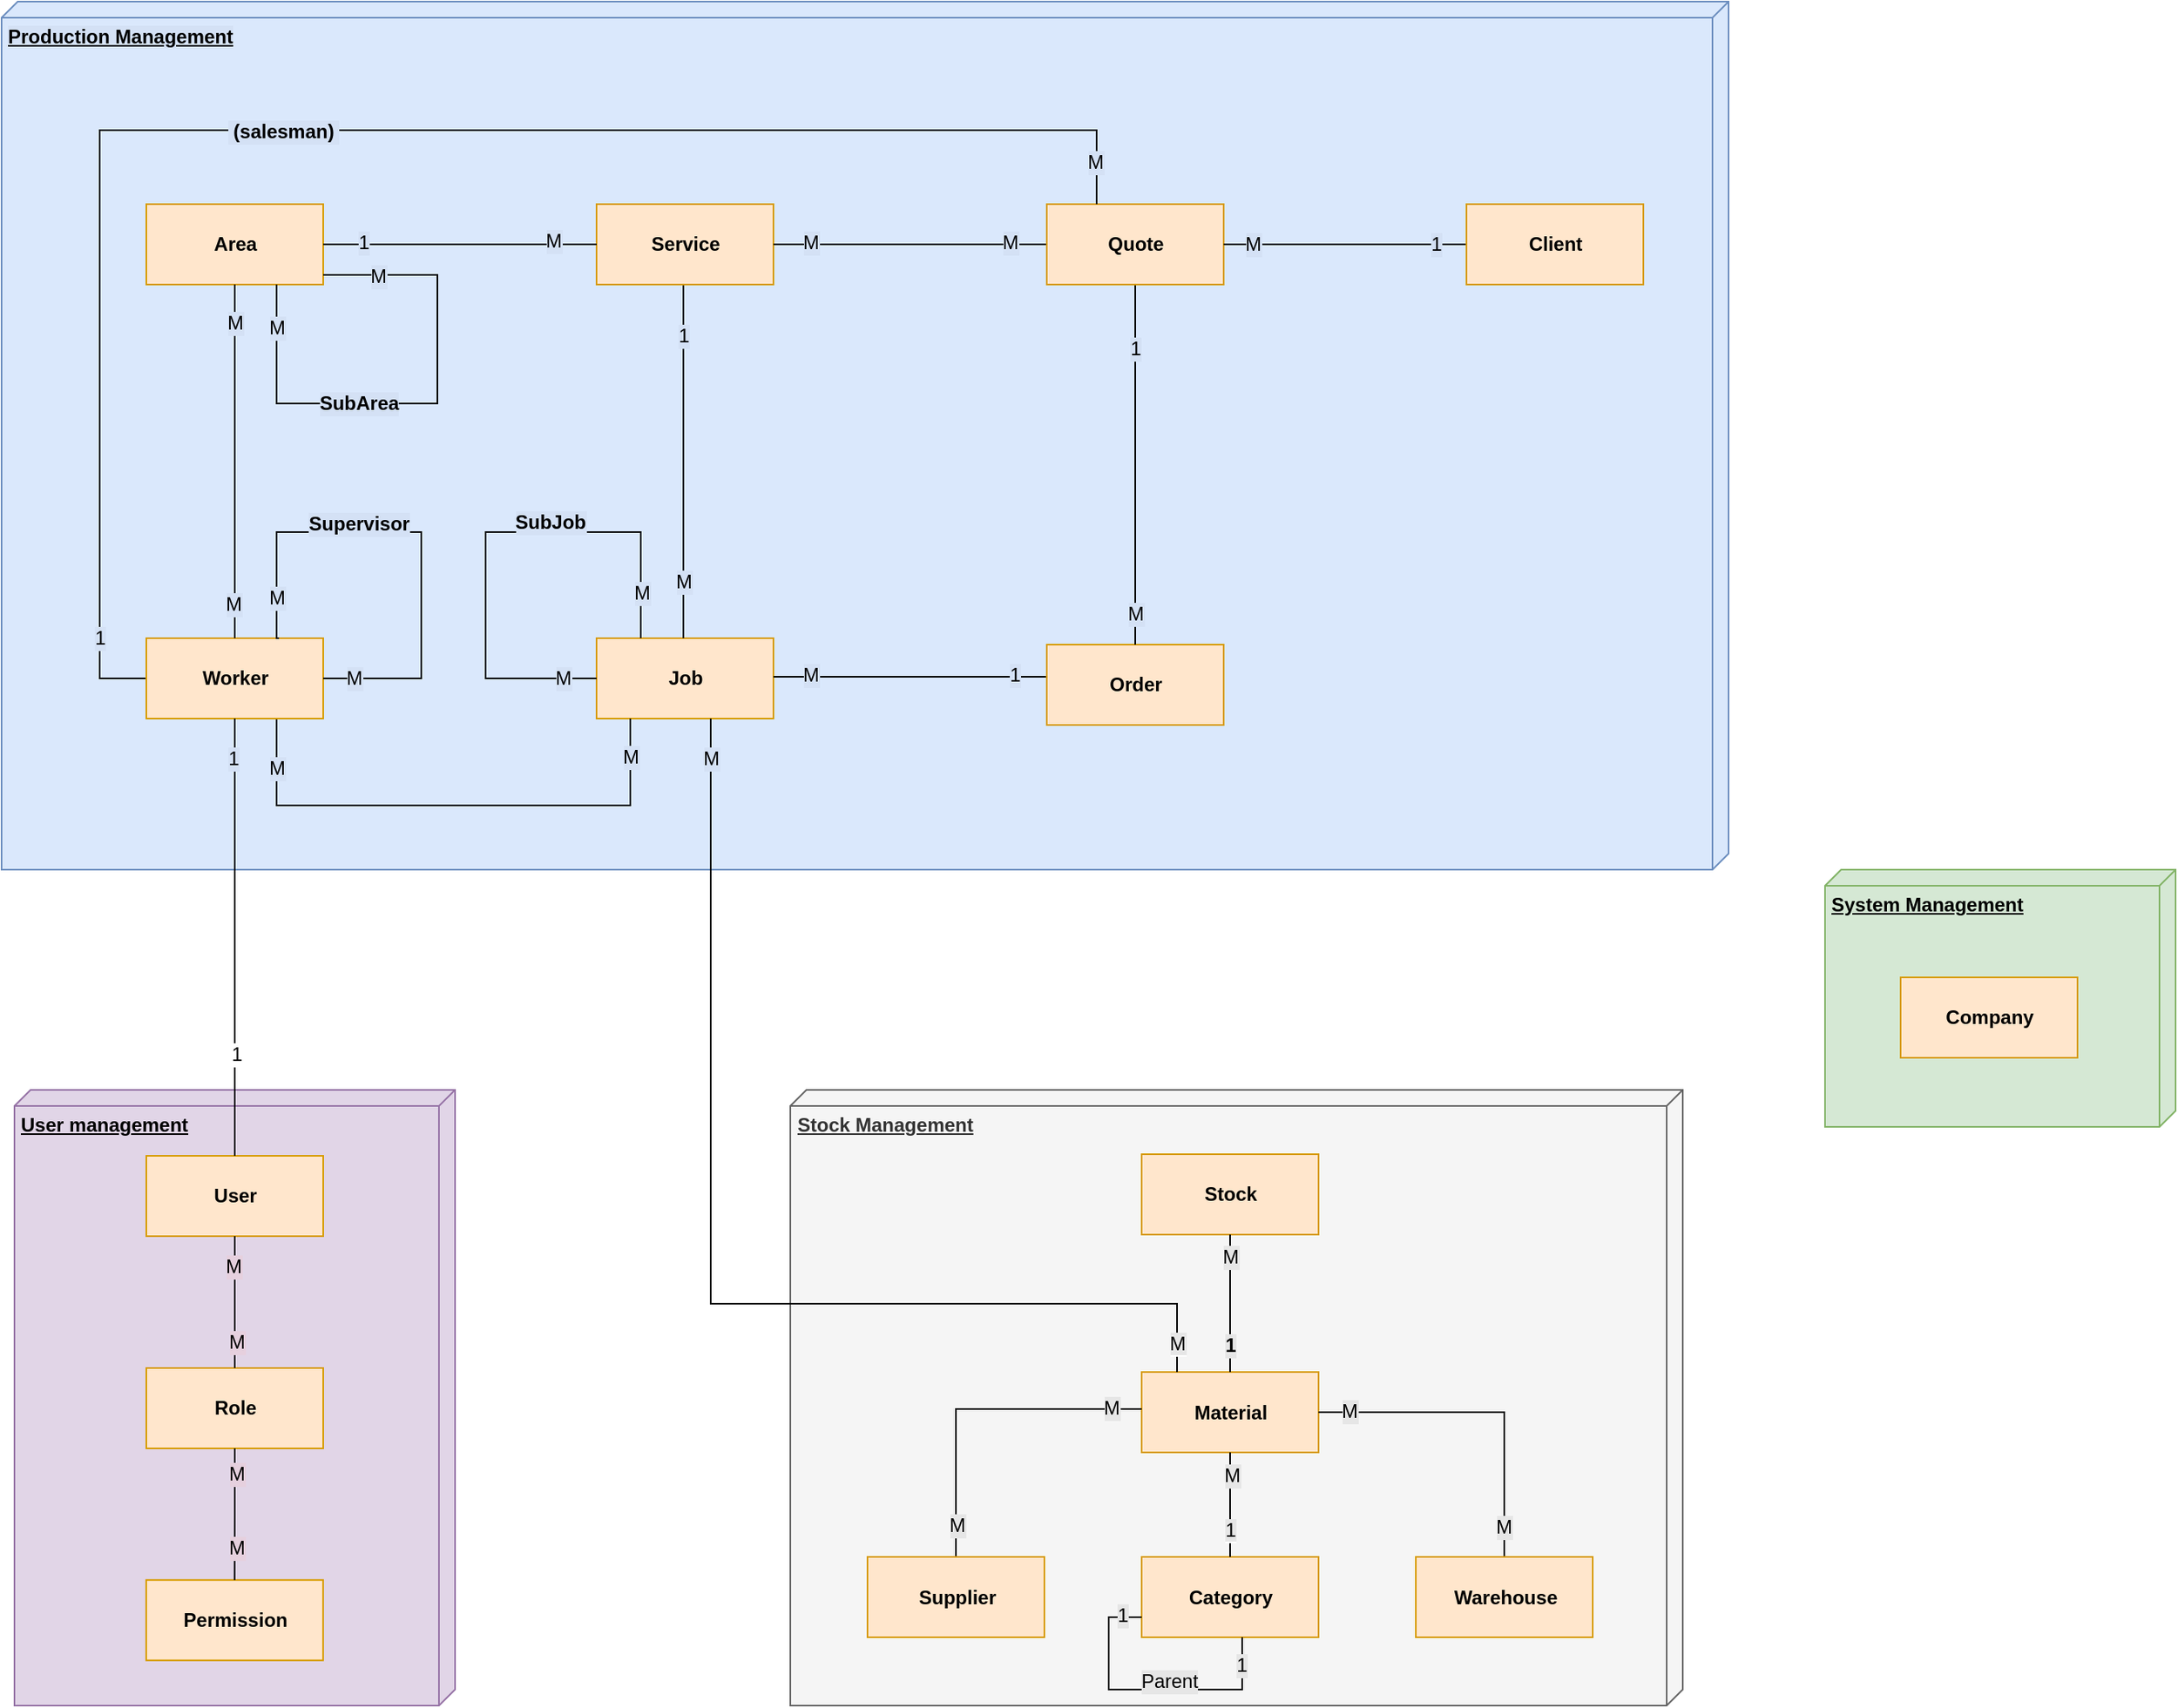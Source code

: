 <mxfile version="11.1.4" type="device"><diagram id="My_2AAiKvBKnPLcmoKhm" name="Page-1"><mxGraphModel dx="946" dy="651" grid="1" gridSize="10" guides="1" tooltips="1" connect="1" arrows="1" fold="1" page="1" pageScale="1" pageWidth="1100" pageHeight="850" math="0" shadow="0"><root><mxCell id="0"/><mxCell id="1" parent="0"/><mxCell id="jiodMBh4SuQlPET81OXn-183" value="" style="group" parent="1" vertex="1" connectable="0"><mxGeometry x="86" y="80" width="1074" height="540" as="geometry"/></mxCell><mxCell id="jiodMBh4SuQlPET81OXn-176" value="&lt;b style=&quot;background-color: rgb(212 , 225 , 245)&quot;&gt;Production Management&lt;/b&gt;" style="verticalAlign=top;align=left;spacingTop=8;spacingLeft=2;spacingRight=12;shape=cube;size=10;direction=south;fontStyle=4;html=1;labelBackgroundColor=#E6E6E6;fillColor=#dae8fc;strokeColor=#6c8ebf;" parent="jiodMBh4SuQlPET81OXn-183" vertex="1"><mxGeometry width="1074" height="540" as="geometry"/></mxCell><mxCell id="jiodMBh4SuQlPET81OXn-5" value="Area" style="html=1;fillColor=#ffe6cc;strokeColor=#d79b00;fontStyle=1" parent="jiodMBh4SuQlPET81OXn-183" vertex="1"><mxGeometry x="90" y="126" width="110" height="50" as="geometry"/></mxCell><mxCell id="jiodMBh4SuQlPET81OXn-6" value="Job" style="html=1;fillColor=#ffe6cc;strokeColor=#d79b00;fontStyle=1" parent="jiodMBh4SuQlPET81OXn-183" vertex="1"><mxGeometry x="370" y="396" width="110" height="50" as="geometry"/></mxCell><mxCell id="jiodMBh4SuQlPET81OXn-29" style="edgeStyle=orthogonalEdgeStyle;rounded=0;orthogonalLoop=1;jettySize=auto;html=1;exitX=0.5;exitY=1;exitDx=0;exitDy=0;startArrow=none;startFill=0;endArrow=none;endFill=0;" parent="jiodMBh4SuQlPET81OXn-183" source="jiodMBh4SuQlPET81OXn-7" target="jiodMBh4SuQlPET81OXn-6" edge="1"><mxGeometry relative="1" as="geometry"><Array as="points"><mxPoint x="424" y="176"/></Array></mxGeometry></mxCell><mxCell id="jiodMBh4SuQlPET81OXn-30" value="M" style="text;html=1;resizable=0;points=[];align=center;verticalAlign=middle;labelBackgroundColor=#D4E1F5;" parent="jiodMBh4SuQlPET81OXn-29" vertex="1" connectable="0"><mxGeometry x="0.68" y="2" relative="1" as="geometry"><mxPoint x="-2" as="offset"/></mxGeometry></mxCell><mxCell id="jiodMBh4SuQlPET81OXn-31" value="1" style="text;html=1;resizable=0;points=[];align=center;verticalAlign=middle;labelBackgroundColor=#D4E1F5;" parent="jiodMBh4SuQlPET81OXn-29" vertex="1" connectable="0"><mxGeometry x="-0.7" y="1" relative="1" as="geometry"><mxPoint x="-1" as="offset"/></mxGeometry></mxCell><mxCell id="jiodMBh4SuQlPET81OXn-7" value="Service" style="html=1;fillColor=#ffe6cc;strokeColor=#d79b00;fontStyle=1" parent="jiodMBh4SuQlPET81OXn-183" vertex="1"><mxGeometry x="370" y="126" width="110" height="50" as="geometry"/></mxCell><mxCell id="jiodMBh4SuQlPET81OXn-26" style="edgeStyle=orthogonalEdgeStyle;rounded=0;orthogonalLoop=1;jettySize=auto;html=1;startArrow=none;startFill=0;endArrow=none;endFill=0;" parent="jiodMBh4SuQlPET81OXn-183" source="jiodMBh4SuQlPET81OXn-8" target="jiodMBh4SuQlPET81OXn-6" edge="1"><mxGeometry relative="1" as="geometry"><Array as="points"><mxPoint x="541" y="420"/><mxPoint x="541" y="420"/></Array></mxGeometry></mxCell><mxCell id="jiodMBh4SuQlPET81OXn-27" value="M" style="text;html=1;resizable=0;points=[];align=center;verticalAlign=middle;labelBackgroundColor=#D4E1F5;" parent="jiodMBh4SuQlPET81OXn-26" vertex="1" connectable="0"><mxGeometry x="0.812" relative="1" as="geometry"><mxPoint x="7" y="-1" as="offset"/></mxGeometry></mxCell><mxCell id="jiodMBh4SuQlPET81OXn-28" value="1" style="text;html=1;resizable=0;points=[];align=center;verticalAlign=middle;labelBackgroundColor=#D4E1F5;" parent="jiodMBh4SuQlPET81OXn-26" vertex="1" connectable="0"><mxGeometry x="-0.8" y="1" relative="1" as="geometry"><mxPoint x="-3" y="-2" as="offset"/></mxGeometry></mxCell><mxCell id="jiodMBh4SuQlPET81OXn-8" value="Order" style="html=1;fillColor=#ffe6cc;strokeColor=#d79b00;fontStyle=1" parent="jiodMBh4SuQlPET81OXn-183" vertex="1"><mxGeometry x="650" y="400" width="110" height="50" as="geometry"/></mxCell><mxCell id="jiodMBh4SuQlPET81OXn-11" style="edgeStyle=orthogonalEdgeStyle;rounded=0;orthogonalLoop=1;jettySize=auto;html=1;endArrow=none;endFill=0;startArrow=none;startFill=0;" parent="jiodMBh4SuQlPET81OXn-183" source="jiodMBh4SuQlPET81OXn-9" target="jiodMBh4SuQlPET81OXn-7" edge="1"><mxGeometry relative="1" as="geometry"/></mxCell><mxCell id="jiodMBh4SuQlPET81OXn-21" value="M" style="text;html=1;resizable=0;points=[];align=center;verticalAlign=middle;labelBackgroundColor=#D4E1F5;" parent="jiodMBh4SuQlPET81OXn-11" vertex="1" connectable="0"><mxGeometry x="0.682" y="1" relative="1" as="geometry"><mxPoint x="-4" y="-2" as="offset"/></mxGeometry></mxCell><mxCell id="jiodMBh4SuQlPET81OXn-22" value="M" style="text;html=1;resizable=0;points=[];align=center;verticalAlign=middle;labelBackgroundColor=#D4E1F5;" parent="jiodMBh4SuQlPET81OXn-11" vertex="1" connectable="0"><mxGeometry x="-0.694" relative="1" as="geometry"><mxPoint x="3" y="-1" as="offset"/></mxGeometry></mxCell><mxCell id="jiodMBh4SuQlPET81OXn-23" style="edgeStyle=orthogonalEdgeStyle;rounded=0;orthogonalLoop=1;jettySize=auto;html=1;exitX=0.5;exitY=1;exitDx=0;exitDy=0;startArrow=none;startFill=0;endArrow=none;endFill=0;" parent="jiodMBh4SuQlPET81OXn-183" source="jiodMBh4SuQlPET81OXn-9" target="jiodMBh4SuQlPET81OXn-8" edge="1"><mxGeometry relative="1" as="geometry"/></mxCell><mxCell id="jiodMBh4SuQlPET81OXn-24" value="M" style="text;html=1;resizable=0;points=[];align=center;verticalAlign=middle;labelBackgroundColor=#D4E1F5;" parent="jiodMBh4SuQlPET81OXn-23" vertex="1" connectable="0"><mxGeometry x="0.66" y="1" relative="1" as="geometry"><mxPoint x="-1.5" y="18.5" as="offset"/></mxGeometry></mxCell><mxCell id="jiodMBh4SuQlPET81OXn-25" value="1" style="text;html=1;resizable=0;points=[];align=center;verticalAlign=middle;labelBackgroundColor=#D4E1F5;" parent="jiodMBh4SuQlPET81OXn-23" vertex="1" connectable="0"><mxGeometry x="-0.66" y="2" relative="1" as="geometry"><mxPoint x="-2" y="2" as="offset"/></mxGeometry></mxCell><mxCell id="jiodMBh4SuQlPET81OXn-9" value="Quote" style="html=1;fillColor=#ffe6cc;strokeColor=#d79b00;fontStyle=1" parent="jiodMBh4SuQlPET81OXn-183" vertex="1"><mxGeometry x="650" y="126" width="110" height="50" as="geometry"/></mxCell><mxCell id="jiodMBh4SuQlPET81OXn-12" style="edgeStyle=orthogonalEdgeStyle;rounded=0;orthogonalLoop=1;jettySize=auto;html=1;startArrow=none;startFill=0;endArrow=none;endFill=0;" parent="jiodMBh4SuQlPET81OXn-183" source="jiodMBh4SuQlPET81OXn-5" target="jiodMBh4SuQlPET81OXn-7" edge="1"><mxGeometry relative="1" as="geometry"/></mxCell><mxCell id="jiodMBh4SuQlPET81OXn-19" value="1" style="text;html=1;resizable=0;points=[];align=center;verticalAlign=middle;labelBackgroundColor=#D4E1F5;" parent="jiodMBh4SuQlPET81OXn-12" vertex="1" connectable="0"><mxGeometry x="-0.757" y="3" relative="1" as="geometry"><mxPoint x="4" y="2" as="offset"/></mxGeometry></mxCell><mxCell id="jiodMBh4SuQlPET81OXn-20" value="M" style="text;html=1;resizable=0;points=[];align=center;verticalAlign=middle;labelBackgroundColor=#D4E1F5;" parent="jiodMBh4SuQlPET81OXn-12" vertex="1" connectable="0"><mxGeometry x="0.7" y="2" relative="1" as="geometry"><mxPoint x="-2" as="offset"/></mxGeometry></mxCell><mxCell id="jiodMBh4SuQlPET81OXn-15" style="edgeStyle=orthogonalEdgeStyle;rounded=0;orthogonalLoop=1;jettySize=auto;html=1;startArrow=none;startFill=0;endArrow=none;endFill=0;" parent="jiodMBh4SuQlPET81OXn-183" source="jiodMBh4SuQlPET81OXn-5" target="jiodMBh4SuQlPET81OXn-5" edge="1"><mxGeometry relative="1" as="geometry"><mxPoint x="300" y="66" as="sourcePoint"/><mxPoint x="270" y="11" as="targetPoint"/><Array as="points"><mxPoint x="271" y="170"/><mxPoint x="271" y="250"/><mxPoint x="171" y="250"/></Array></mxGeometry></mxCell><mxCell id="jiodMBh4SuQlPET81OXn-16" value="SubArea" style="text;html=1;resizable=0;points=[];align=center;verticalAlign=middle;labelBackgroundColor=#D4E1F5;fontStyle=1" parent="jiodMBh4SuQlPET81OXn-15" vertex="1" connectable="0"><mxGeometry x="0.14" y="1" relative="1" as="geometry"><mxPoint x="-14.5" y="-1" as="offset"/></mxGeometry></mxCell><mxCell id="jiodMBh4SuQlPET81OXn-17" value="M" style="text;html=1;resizable=0;points=[];align=center;verticalAlign=middle;labelBackgroundColor=#D4E1F5;" parent="jiodMBh4SuQlPET81OXn-15" vertex="1" connectable="0"><mxGeometry x="-0.89" relative="1" as="geometry"><mxPoint x="15.5" y="1" as="offset"/></mxGeometry></mxCell><mxCell id="jiodMBh4SuQlPET81OXn-18" value="M" style="text;html=1;resizable=0;points=[];align=center;verticalAlign=middle;labelBackgroundColor=#D4E1F5;" parent="jiodMBh4SuQlPET81OXn-15" vertex="1" connectable="0"><mxGeometry x="0.889" y="2" relative="1" as="geometry"><mxPoint x="1.5" y="8.5" as="offset"/></mxGeometry></mxCell><mxCell id="jiodMBh4SuQlPET81OXn-51" style="edgeStyle=orthogonalEdgeStyle;rounded=0;orthogonalLoop=1;jettySize=auto;html=1;startArrow=none;startFill=0;endArrow=none;endFill=0;" parent="jiodMBh4SuQlPET81OXn-183" source="jiodMBh4SuQlPET81OXn-50" target="jiodMBh4SuQlPET81OXn-9" edge="1"><mxGeometry relative="1" as="geometry"/></mxCell><mxCell id="jiodMBh4SuQlPET81OXn-52" value="M" style="text;html=1;resizable=0;points=[];align=center;verticalAlign=middle;labelBackgroundColor=#D4E1F5;" parent="jiodMBh4SuQlPET81OXn-51" vertex="1" connectable="0"><mxGeometry x="0.718" y="1" relative="1" as="geometry"><mxPoint x="-3.5" y="-1" as="offset"/></mxGeometry></mxCell><mxCell id="jiodMBh4SuQlPET81OXn-53" value="1" style="text;html=1;resizable=0;points=[];align=center;verticalAlign=middle;labelBackgroundColor=#D4E1F5;" parent="jiodMBh4SuQlPET81OXn-51" vertex="1" connectable="0"><mxGeometry x="-0.788" y="2" relative="1" as="geometry"><mxPoint x="-3.5" y="-2" as="offset"/></mxGeometry></mxCell><mxCell id="jiodMBh4SuQlPET81OXn-50" value="Client" style="html=1;fillColor=#ffe6cc;strokeColor=#d79b00;fontStyle=1" parent="jiodMBh4SuQlPET81OXn-183" vertex="1"><mxGeometry x="911" y="126" width="110" height="50" as="geometry"/></mxCell><mxCell id="jiodMBh4SuQlPET81OXn-60" style="edgeStyle=orthogonalEdgeStyle;rounded=0;orthogonalLoop=1;jettySize=auto;html=1;startArrow=none;startFill=0;endArrow=none;endFill=0;" parent="jiodMBh4SuQlPET81OXn-183" source="jiodMBh4SuQlPET81OXn-54" target="jiodMBh4SuQlPET81OXn-6" edge="1"><mxGeometry relative="1" as="geometry"><Array as="points"><mxPoint x="171" y="500"/><mxPoint x="391" y="500"/></Array></mxGeometry></mxCell><mxCell id="jiodMBh4SuQlPET81OXn-61" value="M" style="text;html=1;resizable=0;points=[];align=center;verticalAlign=middle;labelBackgroundColor=#D4E1F5;" parent="jiodMBh4SuQlPET81OXn-60" vertex="1" connectable="0"><mxGeometry x="0.759" y="-1" relative="1" as="geometry"><mxPoint x="-1.5" y="-15.5" as="offset"/></mxGeometry></mxCell><mxCell id="jiodMBh4SuQlPET81OXn-62" value="M" style="text;html=1;resizable=0;points=[];align=center;verticalAlign=middle;labelBackgroundColor=#D4E1F5;" parent="jiodMBh4SuQlPET81OXn-60" vertex="1" connectable="0"><mxGeometry x="-0.759" y="-1" relative="1" as="geometry"><mxPoint x="0.5" y="-9" as="offset"/></mxGeometry></mxCell><mxCell id="jiodMBh4SuQlPET81OXn-63" style="edgeStyle=orthogonalEdgeStyle;rounded=0;orthogonalLoop=1;jettySize=auto;html=1;startArrow=none;startFill=0;endArrow=none;endFill=0;" parent="jiodMBh4SuQlPET81OXn-183" source="jiodMBh4SuQlPET81OXn-54" target="jiodMBh4SuQlPET81OXn-9" edge="1"><mxGeometry relative="1" as="geometry"><Array as="points"><mxPoint x="61" y="421"/><mxPoint x="61" y="80"/><mxPoint x="681" y="80"/></Array></mxGeometry></mxCell><mxCell id="jiodMBh4SuQlPET81OXn-64" value="M" style="text;html=1;resizable=0;points=[];align=center;verticalAlign=middle;labelBackgroundColor=#D4E1F5;" parent="jiodMBh4SuQlPET81OXn-63" vertex="1" connectable="0"><mxGeometry x="0.888" y="-1" relative="1" as="geometry"><mxPoint x="11" y="19" as="offset"/></mxGeometry></mxCell><mxCell id="jiodMBh4SuQlPET81OXn-65" value="1" style="text;html=1;resizable=0;points=[];align=center;verticalAlign=middle;labelBackgroundColor=#D4E1F5;" parent="jiodMBh4SuQlPET81OXn-63" vertex="1" connectable="0"><mxGeometry x="-0.89" relative="1" as="geometry"><mxPoint x="-0.5" y="3" as="offset"/></mxGeometry></mxCell><mxCell id="jiodMBh4SuQlPET81OXn-79" value="&amp;nbsp;(salesman)&amp;nbsp;" style="text;html=1;resizable=0;points=[];align=center;verticalAlign=middle;labelBackgroundColor=#D4E1F5;fontStyle=1" parent="jiodMBh4SuQlPET81OXn-63" vertex="1" connectable="0"><mxGeometry x="-0.067" y="-1" relative="1" as="geometry"><mxPoint as="offset"/></mxGeometry></mxCell><mxCell id="jiodMBh4SuQlPET81OXn-54" value="Worker" style="html=1;fillColor=#ffe6cc;strokeColor=#d79b00;fontStyle=1" parent="jiodMBh4SuQlPET81OXn-183" vertex="1"><mxGeometry x="90" y="396" width="110" height="50" as="geometry"/></mxCell><mxCell id="jiodMBh4SuQlPET81OXn-46" style="edgeStyle=orthogonalEdgeStyle;rounded=0;orthogonalLoop=1;jettySize=auto;html=1;exitX=0.25;exitY=0;exitDx=0;exitDy=0;startArrow=none;startFill=0;endArrow=none;endFill=0;" parent="jiodMBh4SuQlPET81OXn-183" source="jiodMBh4SuQlPET81OXn-6" target="jiodMBh4SuQlPET81OXn-6" edge="1"><mxGeometry relative="1" as="geometry"><Array as="points"><mxPoint x="397" y="330"/><mxPoint x="301" y="330"/><mxPoint x="301" y="421"/></Array></mxGeometry></mxCell><mxCell id="jiodMBh4SuQlPET81OXn-48" value="M" style="text;html=1;resizable=0;points=[];align=center;verticalAlign=middle;labelBackgroundColor=#D4E1F5;" parent="jiodMBh4SuQlPET81OXn-46" vertex="1" connectable="0"><mxGeometry x="-0.879" y="10" relative="1" as="geometry"><mxPoint x="10" y="-8.5" as="offset"/></mxGeometry></mxCell><mxCell id="jiodMBh4SuQlPET81OXn-49" value="M" style="text;html=1;resizable=0;points=[];align=center;verticalAlign=middle;labelBackgroundColor=#D4E1F5;" parent="jiodMBh4SuQlPET81OXn-46" vertex="1" connectable="0"><mxGeometry x="0.936" relative="1" as="geometry"><mxPoint x="-10.5" y="-0.5" as="offset"/></mxGeometry></mxCell><mxCell id="jiodMBh4SuQlPET81OXn-47" value="SubJob" style="text;html=1;resizable=0;points=[];align=center;verticalAlign=middle;labelBackgroundColor=#D4E1F5;fontStyle=1" parent="jiodMBh4SuQlPET81OXn-46" vertex="1" connectable="0"><mxGeometry x="-0.067" relative="1" as="geometry"><mxPoint x="27.5" y="-6" as="offset"/></mxGeometry></mxCell><mxCell id="jiodMBh4SuQlPET81OXn-56" style="edgeStyle=orthogonalEdgeStyle;rounded=0;orthogonalLoop=1;jettySize=auto;html=1;startArrow=none;startFill=0;endArrow=none;endFill=0;" parent="jiodMBh4SuQlPET81OXn-183" source="jiodMBh4SuQlPET81OXn-5" target="jiodMBh4SuQlPET81OXn-54" edge="1"><mxGeometry relative="1" as="geometry"/></mxCell><mxCell id="jiodMBh4SuQlPET81OXn-57" value="M" style="text;html=1;resizable=0;points=[];align=center;verticalAlign=middle;labelBackgroundColor=#D4E1F5;" parent="jiodMBh4SuQlPET81OXn-56" vertex="1" connectable="0"><mxGeometry x="0.718" y="-1" relative="1" as="geometry"><mxPoint y="10" as="offset"/></mxGeometry></mxCell><mxCell id="jiodMBh4SuQlPET81OXn-59" value="M" style="text;html=1;resizable=0;points=[];align=center;verticalAlign=middle;labelBackgroundColor=#D4E1F5;" parent="jiodMBh4SuQlPET81OXn-56" vertex="1" connectable="0"><mxGeometry x="-0.846" y="-1" relative="1" as="geometry"><mxPoint x="1" y="7" as="offset"/></mxGeometry></mxCell><mxCell id="jiodMBh4SuQlPET81OXn-119" style="edgeStyle=orthogonalEdgeStyle;rounded=0;orthogonalLoop=1;jettySize=auto;html=1;exitX=1;exitY=0.5;exitDx=0;exitDy=0;entryX=0.75;entryY=0;entryDx=0;entryDy=0;startArrow=none;startFill=0;endArrow=none;endFill=0;" parent="jiodMBh4SuQlPET81OXn-183" source="jiodMBh4SuQlPET81OXn-54" target="jiodMBh4SuQlPET81OXn-54" edge="1"><mxGeometry relative="1" as="geometry"><Array as="points"><mxPoint x="261" y="421"/><mxPoint x="261" y="330"/><mxPoint x="171" y="330"/><mxPoint x="171" y="396"/></Array></mxGeometry></mxCell><mxCell id="jiodMBh4SuQlPET81OXn-120" value="M" style="text;html=1;resizable=0;points=[];align=center;verticalAlign=middle;labelBackgroundColor=#D4E1F5;" parent="jiodMBh4SuQlPET81OXn-119" vertex="1" connectable="0"><mxGeometry x="0.829" y="3" relative="1" as="geometry"><mxPoint x="-3" as="offset"/></mxGeometry></mxCell><mxCell id="jiodMBh4SuQlPET81OXn-121" value="M" style="text;html=1;resizable=0;points=[];align=center;verticalAlign=middle;labelBackgroundColor=#D4E1F5;" parent="jiodMBh4SuQlPET81OXn-119" vertex="1" connectable="0"><mxGeometry x="-0.84" relative="1" as="geometry"><mxPoint x="-6" as="offset"/></mxGeometry></mxCell><mxCell id="jiodMBh4SuQlPET81OXn-122" value="Supervisor" style="text;html=1;resizable=0;points=[];align=center;verticalAlign=middle;labelBackgroundColor=#D4E1F5;fontStyle=1" parent="jiodMBh4SuQlPET81OXn-119" vertex="1" connectable="0"><mxGeometry x="-0.23" y="1" relative="1" as="geometry"><mxPoint x="-38.5" y="-38.5" as="offset"/></mxGeometry></mxCell><mxCell id="jiodMBh4SuQlPET81OXn-167" value="" style="group" parent="1" vertex="1" connectable="0"><mxGeometry x="560.5" y="757" width="571" height="383" as="geometry"/></mxCell><mxCell id="jiodMBh4SuQlPET81OXn-155" value="&lt;b&gt;Stock Management&lt;/b&gt;" style="verticalAlign=top;align=left;spacingTop=8;spacingLeft=2;spacingRight=12;shape=cube;size=10;direction=south;fontStyle=4;html=1;fillColor=#f5f5f5;strokeColor=#666666;fontColor=#333333;" parent="jiodMBh4SuQlPET81OXn-167" vertex="1"><mxGeometry x="16" width="555" height="383" as="geometry"/></mxCell><mxCell id="jiodMBh4SuQlPET81OXn-70" value="Category" style="html=1;fillColor=#ffe6cc;strokeColor=#d79b00;fontStyle=1" parent="jiodMBh4SuQlPET81OXn-167" vertex="1"><mxGeometry x="234.5" y="290.5" width="110" height="50" as="geometry"/></mxCell><mxCell id="jiodMBh4SuQlPET81OXn-75" value="Material" style="html=1;fillColor=#ffe6cc;strokeColor=#d79b00;fontStyle=1" parent="jiodMBh4SuQlPET81OXn-167" vertex="1"><mxGeometry x="234.5" y="175.5" width="110" height="50" as="geometry"/></mxCell><mxCell id="jiodMBh4SuQlPET81OXn-131" style="edgeStyle=orthogonalEdgeStyle;rounded=0;orthogonalLoop=1;jettySize=auto;html=1;exitX=0.5;exitY=0;exitDx=0;exitDy=0;startArrow=none;startFill=0;endArrow=none;endFill=0;" parent="jiodMBh4SuQlPET81OXn-167" source="jiodMBh4SuQlPET81OXn-70" target="jiodMBh4SuQlPET81OXn-75" edge="1"><mxGeometry relative="1" as="geometry"/></mxCell><mxCell id="jiodMBh4SuQlPET81OXn-162" value="&lt;span style=&quot;background-color: rgb(230 , 230 , 230)&quot;&gt;1&lt;/span&gt;" style="text;html=1;resizable=0;points=[];align=center;verticalAlign=middle;labelBackgroundColor=#ffffff;fontStyle=0" parent="jiodMBh4SuQlPET81OXn-131" vertex="1" connectable="0"><mxGeometry x="0.001" y="-16" relative="1" as="geometry"><mxPoint x="-16" y="16" as="offset"/></mxGeometry></mxCell><mxCell id="jiodMBh4SuQlPET81OXn-163" value="&lt;span&gt;M&lt;/span&gt;" style="text;html=1;resizable=0;points=[];align=center;verticalAlign=middle;labelBackgroundColor=#E6E6E6;fontStyle=0" parent="jiodMBh4SuQlPET81OXn-131" vertex="1" connectable="0"><mxGeometry x="0.567" y="-1" relative="1" as="geometry"><mxPoint as="offset"/></mxGeometry></mxCell><mxCell id="jiodMBh4SuQlPET81OXn-134" style="edgeStyle=orthogonalEdgeStyle;rounded=0;orthogonalLoop=1;jettySize=auto;html=1;exitX=0.5;exitY=0;exitDx=0;exitDy=0;entryX=1;entryY=0.5;entryDx=0;entryDy=0;startArrow=none;startFill=0;endArrow=none;endFill=0;" parent="jiodMBh4SuQlPET81OXn-167" source="jiodMBh4SuQlPET81OXn-80" target="jiodMBh4SuQlPET81OXn-75" edge="1"><mxGeometry relative="1" as="geometry"/></mxCell><mxCell id="jiodMBh4SuQlPET81OXn-160" value="&lt;span&gt;M&lt;/span&gt;" style="text;html=1;resizable=0;points=[];align=center;verticalAlign=middle;labelBackgroundColor=#E6E6E6;fontStyle=0" parent="jiodMBh4SuQlPET81OXn-134" vertex="1" connectable="0"><mxGeometry x="-0.75" y="-1" relative="1" as="geometry"><mxPoint x="-1.5" y="7" as="offset"/></mxGeometry></mxCell><mxCell id="jiodMBh4SuQlPET81OXn-161" value="&lt;span&gt;M&lt;/span&gt;" style="text;html=1;resizable=0;points=[];align=center;verticalAlign=middle;labelBackgroundColor=#E6E6E6;fontStyle=0" parent="jiodMBh4SuQlPET81OXn-134" vertex="1" connectable="0"><mxGeometry x="0.819" y="-1" relative="1" as="geometry"><mxPoint as="offset"/></mxGeometry></mxCell><mxCell id="jiodMBh4SuQlPET81OXn-80" value="Warehouse" style="html=1;fillColor=#ffe6cc;strokeColor=#d79b00;fontStyle=1" parent="jiodMBh4SuQlPET81OXn-167" vertex="1"><mxGeometry x="405" y="290.5" width="110" height="50" as="geometry"/></mxCell><mxCell id="jiodMBh4SuQlPET81OXn-133" style="edgeStyle=orthogonalEdgeStyle;rounded=0;orthogonalLoop=1;jettySize=auto;html=1;startArrow=none;startFill=0;endArrow=none;endFill=0;" parent="jiodMBh4SuQlPET81OXn-167" source="jiodMBh4SuQlPET81OXn-83" target="jiodMBh4SuQlPET81OXn-75" edge="1"><mxGeometry relative="1" as="geometry"><Array as="points"><mxPoint x="119" y="198.5"/></Array></mxGeometry></mxCell><mxCell id="jiodMBh4SuQlPET81OXn-158" value="&lt;span&gt;M&lt;/span&gt;" style="text;html=1;resizable=0;points=[];align=center;verticalAlign=middle;labelBackgroundColor=#E6E6E6;fontStyle=0" parent="jiodMBh4SuQlPET81OXn-133" vertex="1" connectable="0"><mxGeometry x="0.823" y="1" relative="1" as="geometry"><mxPoint x="-1" as="offset"/></mxGeometry></mxCell><mxCell id="jiodMBh4SuQlPET81OXn-159" value="&lt;span&gt;M&lt;/span&gt;" style="text;html=1;resizable=0;points=[];align=center;verticalAlign=middle;labelBackgroundColor=#E6E6E6;fontStyle=0" parent="jiodMBh4SuQlPET81OXn-133" vertex="1" connectable="0"><mxGeometry x="-0.8" relative="1" as="geometry"><mxPoint y="1" as="offset"/></mxGeometry></mxCell><mxCell id="jiodMBh4SuQlPET81OXn-83" value="Supplier" style="html=1;fillColor=#ffe6cc;strokeColor=#d79b00;fontStyle=1" parent="jiodMBh4SuQlPET81OXn-167" vertex="1"><mxGeometry x="64" y="290.5" width="110" height="50" as="geometry"/></mxCell><mxCell id="jiodMBh4SuQlPET81OXn-84" value="Stock" style="html=1;fillColor=#ffe6cc;strokeColor=#d79b00;fontStyle=1" parent="jiodMBh4SuQlPET81OXn-167" vertex="1"><mxGeometry x="234.5" y="40" width="110" height="50" as="geometry"/></mxCell><mxCell id="jiodMBh4SuQlPET81OXn-135" style="edgeStyle=orthogonalEdgeStyle;rounded=0;orthogonalLoop=1;jettySize=auto;html=1;startArrow=none;startFill=0;endArrow=none;endFill=0;" parent="jiodMBh4SuQlPET81OXn-167" source="jiodMBh4SuQlPET81OXn-75" target="jiodMBh4SuQlPET81OXn-84" edge="1"><mxGeometry relative="1" as="geometry"><Array as="points"/></mxGeometry></mxCell><mxCell id="jiodMBh4SuQlPET81OXn-156" value="M" style="text;html=1;resizable=0;points=[];align=center;verticalAlign=middle;labelBackgroundColor=#E6E6E6;fontStyle=0" parent="jiodMBh4SuQlPET81OXn-135" vertex="1" connectable="0"><mxGeometry x="0.672" y="-1" relative="1" as="geometry"><mxPoint x="-1" as="offset"/></mxGeometry></mxCell><mxCell id="jiodMBh4SuQlPET81OXn-157" value="1" style="text;html=1;resizable=0;points=[];align=center;verticalAlign=middle;labelBackgroundColor=#E6E6E6;fontStyle=1" parent="jiodMBh4SuQlPET81OXn-135" vertex="1" connectable="0"><mxGeometry x="-0.597" y="1" relative="1" as="geometry"><mxPoint x="1" as="offset"/></mxGeometry></mxCell><mxCell id="_UihAOloEaiW3_b8GF9v-1" style="edgeStyle=orthogonalEdgeStyle;rounded=0;orthogonalLoop=1;jettySize=auto;html=1;entryX=0;entryY=0.75;entryDx=0;entryDy=0;endArrow=none;endFill=0;" parent="jiodMBh4SuQlPET81OXn-167" source="jiodMBh4SuQlPET81OXn-70" target="jiodMBh4SuQlPET81OXn-70" edge="1"><mxGeometry relative="1" as="geometry"><Array as="points"><mxPoint x="297" y="373"/><mxPoint x="214" y="373"/><mxPoint x="214" y="328"/></Array></mxGeometry></mxCell><mxCell id="_UihAOloEaiW3_b8GF9v-2" value="1" style="text;html=1;resizable=0;points=[];align=center;verticalAlign=middle;labelBackgroundColor=#E6E6E6;" parent="_UihAOloEaiW3_b8GF9v-1" vertex="1" connectable="0"><mxGeometry x="-0.934" y="-1" relative="1" as="geometry"><mxPoint y="11" as="offset"/></mxGeometry></mxCell><mxCell id="_UihAOloEaiW3_b8GF9v-3" value="1" style="text;html=1;resizable=0;points=[];align=center;verticalAlign=middle;labelBackgroundColor=#E6E6E6;" parent="_UihAOloEaiW3_b8GF9v-1" vertex="1" connectable="0"><mxGeometry x="0.946" y="1" relative="1" as="geometry"><mxPoint x="-7" as="offset"/></mxGeometry></mxCell><mxCell id="_UihAOloEaiW3_b8GF9v-4" value="Parent" style="text;html=1;resizable=0;points=[];align=center;verticalAlign=middle;labelBackgroundColor=#E6E6E6;" parent="_UihAOloEaiW3_b8GF9v-1" vertex="1" connectable="0"><mxGeometry x="-0.03" y="-1" relative="1" as="geometry"><mxPoint x="10" y="-4" as="offset"/></mxGeometry></mxCell><mxCell id="jiodMBh4SuQlPET81OXn-178" value="" style="group" parent="1" vertex="1" connectable="0"><mxGeometry x="527" y="890" width="290" as="geometry"/></mxCell><mxCell id="jiodMBh4SuQlPET81OXn-145" style="edgeStyle=orthogonalEdgeStyle;rounded=0;orthogonalLoop=1;jettySize=auto;html=1;startArrow=none;startFill=0;endArrow=none;endFill=0;" parent="1" source="jiodMBh4SuQlPET81OXn-6" target="jiodMBh4SuQlPET81OXn-75" edge="1"><mxGeometry relative="1" as="geometry"><mxPoint x="87" y="211" as="targetPoint"/><Array as="points"><mxPoint x="527" y="890"/><mxPoint x="817" y="890"/></Array></mxGeometry></mxCell><mxCell id="jiodMBh4SuQlPET81OXn-164" value="&lt;span style=&quot;background-color: rgb(230 , 230 , 230)&quot;&gt;M&lt;/span&gt;" style="text;html=1;resizable=0;points=[];align=center;verticalAlign=middle;labelBackgroundColor=#ffffff;fontStyle=0" parent="jiodMBh4SuQlPET81OXn-145" vertex="1" connectable="0"><mxGeometry x="0.9" relative="1" as="geometry"><mxPoint x="-0.5" y="17" as="offset"/></mxGeometry></mxCell><mxCell id="jiodMBh4SuQlPET81OXn-165" value="&lt;span&gt;M&lt;/span&gt;" style="text;html=1;resizable=0;points=[];align=center;verticalAlign=middle;labelBackgroundColor=#D4E1F5;fontStyle=0" parent="jiodMBh4SuQlPET81OXn-145" vertex="1" connectable="0"><mxGeometry x="-0.928" relative="1" as="geometry"><mxPoint as="offset"/></mxGeometry></mxCell><mxCell id="jiodMBh4SuQlPET81OXn-180" value="&lt;b style=&quot;background-color: rgb(213 , 232 , 212)&quot;&gt;System Management&lt;/b&gt;" style="verticalAlign=top;align=left;spacingTop=8;spacingLeft=2;spacingRight=12;shape=cube;size=10;direction=south;fontStyle=4;html=1;labelBackgroundColor=#E6E6E6;fillColor=#d5e8d4;strokeColor=#82b366;" parent="1" vertex="1"><mxGeometry x="1220" y="620" width="218" height="160" as="geometry"/></mxCell><mxCell id="jiodMBh4SuQlPET81OXn-179" value="Company" style="html=1;fillColor=#ffe6cc;strokeColor=#d79b00;fontStyle=1" parent="1" vertex="1"><mxGeometry x="1267" y="687" width="110" height="50" as="geometry"/></mxCell><mxCell id="jiodMBh4SuQlPET81OXn-154" value="&lt;b&gt;User management&lt;/b&gt;" style="verticalAlign=top;align=left;spacingTop=8;spacingLeft=2;spacingRight=12;shape=cube;size=10;direction=south;fontStyle=4;html=1;fillColor=#e1d5e7;strokeColor=#9673a6;" parent="1" vertex="1"><mxGeometry x="94" y="757" width="274" height="383" as="geometry"/></mxCell><mxCell id="jiodMBh4SuQlPET81OXn-96" value="User" style="html=1;fillColor=#ffe6cc;strokeColor=#d79b00;fontStyle=1" parent="1" vertex="1"><mxGeometry x="176" y="798" width="110" height="50" as="geometry"/></mxCell><mxCell id="jiodMBh4SuQlPET81OXn-102" value="Role" style="html=1;fillColor=#ffe6cc;strokeColor=#d79b00;fontStyle=1" parent="1" vertex="1"><mxGeometry x="176" y="930" width="110" height="50" as="geometry"/></mxCell><mxCell id="jiodMBh4SuQlPET81OXn-105" style="edgeStyle=orthogonalEdgeStyle;rounded=0;orthogonalLoop=1;jettySize=auto;html=1;startArrow=none;startFill=0;endArrow=none;endFill=0;" parent="1" source="jiodMBh4SuQlPET81OXn-96" target="jiodMBh4SuQlPET81OXn-102" edge="1"><mxGeometry relative="1" as="geometry"><Array as="points"/></mxGeometry></mxCell><mxCell id="jiodMBh4SuQlPET81OXn-168" value="&lt;span&gt;M&lt;/span&gt;" style="text;html=1;resizable=0;points=[];align=center;verticalAlign=middle;labelBackgroundColor=#E6D0DE;fontStyle=0" parent="jiodMBh4SuQlPET81OXn-105" vertex="1" connectable="0"><mxGeometry x="-0.568" y="-1" relative="1" as="geometry"><mxPoint y="1" as="offset"/></mxGeometry></mxCell><mxCell id="jiodMBh4SuQlPET81OXn-169" value="&lt;span style=&quot;&quot;&gt;M&lt;/span&gt;" style="text;html=1;resizable=0;points=[];align=center;verticalAlign=middle;labelBackgroundColor=#E6D0DE;fontStyle=0" parent="jiodMBh4SuQlPET81OXn-105" vertex="1" connectable="0"><mxGeometry x="0.582" y="1" relative="1" as="geometry"><mxPoint y="1" as="offset"/></mxGeometry></mxCell><mxCell id="jiodMBh4SuQlPET81OXn-103" value="Permission" style="html=1;fillColor=#ffe6cc;strokeColor=#d79b00;fontStyle=1" parent="1" vertex="1"><mxGeometry x="175.929" y="1061.857" width="110" height="50" as="geometry"/></mxCell><mxCell id="jiodMBh4SuQlPET81OXn-104" style="edgeStyle=orthogonalEdgeStyle;rounded=0;orthogonalLoop=1;jettySize=auto;html=1;startArrow=none;startFill=0;endArrow=none;endFill=0;" parent="1" source="jiodMBh4SuQlPET81OXn-102" target="jiodMBh4SuQlPET81OXn-103" edge="1"><mxGeometry relative="1" as="geometry"><Array as="points"/></mxGeometry></mxCell><mxCell id="jiodMBh4SuQlPET81OXn-171" value="&lt;span&gt;M&lt;/span&gt;" style="text;html=1;resizable=0;points=[];align=center;verticalAlign=middle;labelBackgroundColor=#E6D0DE;fontStyle=0" parent="jiodMBh4SuQlPET81OXn-104" vertex="1" connectable="0"><mxGeometry x="-0.616" y="1" relative="1" as="geometry"><mxPoint as="offset"/></mxGeometry></mxCell><mxCell id="jiodMBh4SuQlPET81OXn-172" value="&lt;span&gt;M&lt;/span&gt;" style="text;html=1;resizable=0;points=[];align=center;verticalAlign=middle;labelBackgroundColor=#E6D0DE;fontStyle=0" parent="jiodMBh4SuQlPET81OXn-104" vertex="1" connectable="0"><mxGeometry x="0.501" y="1" relative="1" as="geometry"><mxPoint as="offset"/></mxGeometry></mxCell><mxCell id="jiodMBh4SuQlPET81OXn-97" style="edgeStyle=orthogonalEdgeStyle;rounded=0;orthogonalLoop=1;jettySize=auto;html=1;startArrow=none;startFill=0;endArrow=none;endFill=0;" parent="1" source="jiodMBh4SuQlPET81OXn-96" target="jiodMBh4SuQlPET81OXn-54" edge="1"><mxGeometry relative="1" as="geometry"><Array as="points"/></mxGeometry></mxCell><mxCell id="jiodMBh4SuQlPET81OXn-173" value="1" style="text;html=1;resizable=0;points=[];align=center;verticalAlign=middle;labelBackgroundColor=#ffffff;" parent="jiodMBh4SuQlPET81OXn-97" vertex="1" connectable="0"><mxGeometry x="-0.531" y="-1" relative="1" as="geometry"><mxPoint y="1" as="offset"/></mxGeometry></mxCell><mxCell id="jiodMBh4SuQlPET81OXn-174" value="1" style="text;html=1;resizable=0;points=[];align=center;verticalAlign=middle;labelBackgroundColor=#D4E1F5;" parent="jiodMBh4SuQlPET81OXn-97" vertex="1" connectable="0"><mxGeometry x="0.824" y="1" relative="1" as="geometry"><mxPoint y="1" as="offset"/></mxGeometry></mxCell></root></mxGraphModel></diagram></mxfile>